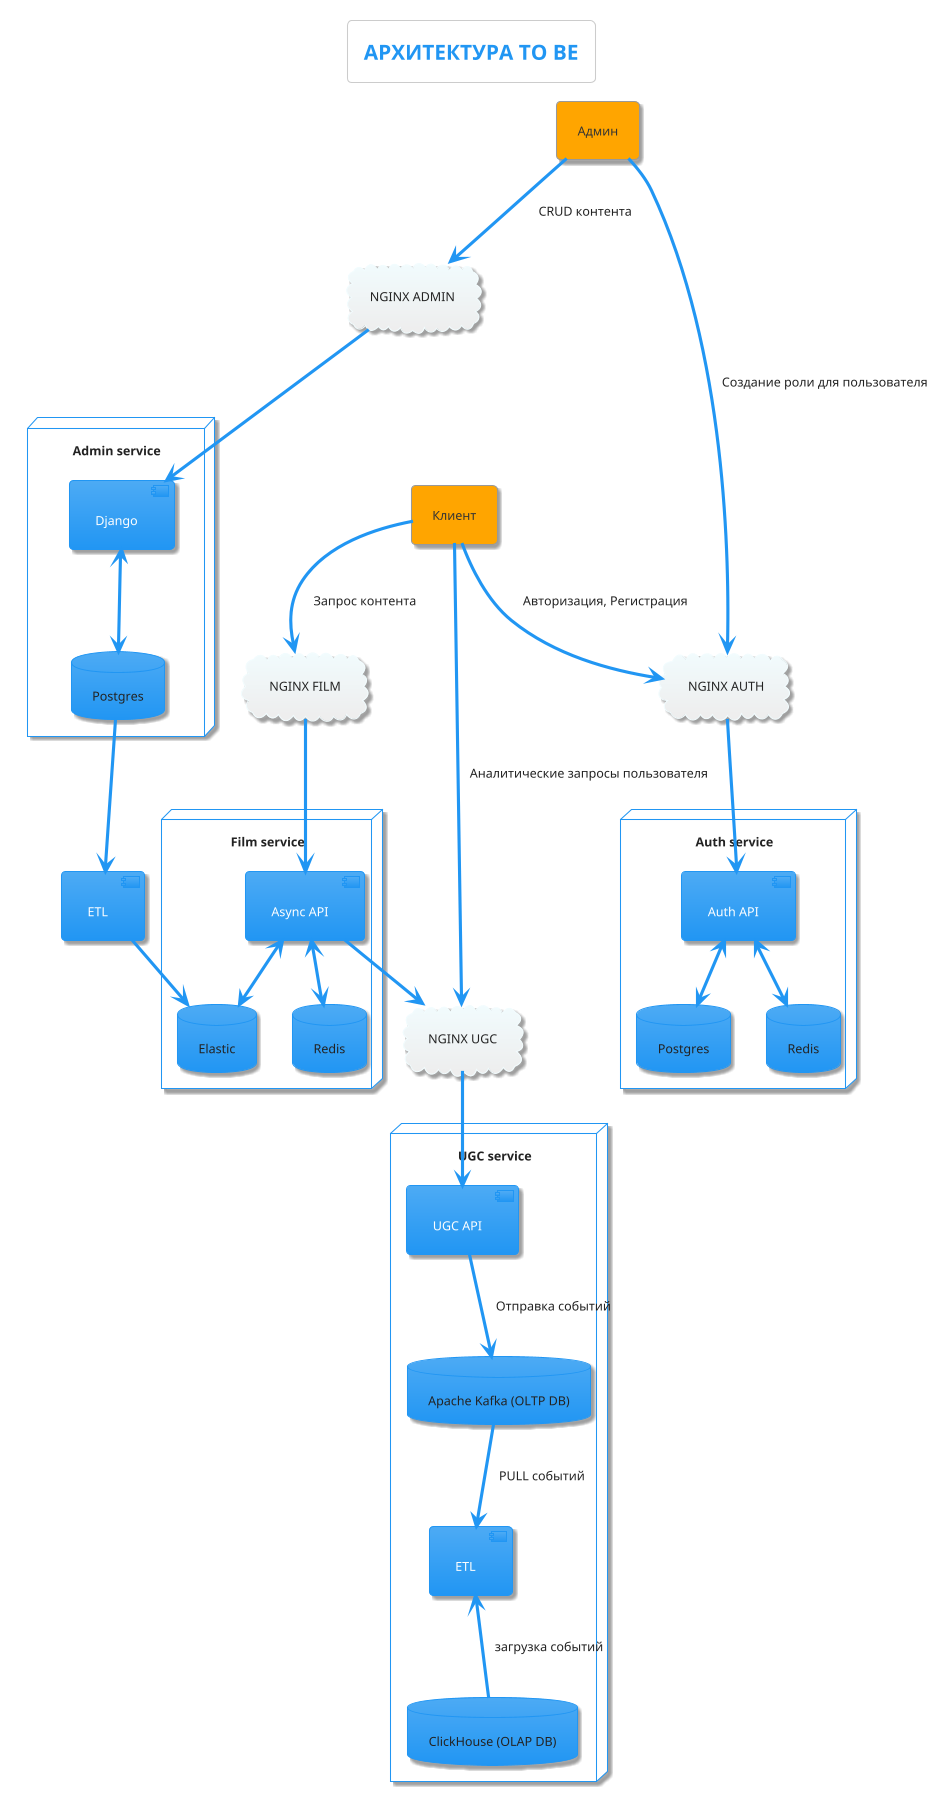 @startuml
!theme materia

title  АРХИТЕКТУРА ТO BE

agent Админ
agent Клиент
cloud "NGINX ADMIN" as nginx_admin
cloud "NGINX AUTH" as auth_nginx
cloud "NGINX FILM" as film_nginx
cloud "NGINX FILM" as film_nginx
cloud "NGINX UGC" as ugc_nginx

Админ --> nginx_admin: CRUD контента
Админ --> auth_nginx:  Создание роли для пользователя
Клиент --> auth_nginx:  Авторизация, Pегистрация
Клиент --> film_nginx:  Запрос контента
Клиент --> ugc_nginx:  Аналитические запросы пользователя


node "Admin service" as admin_service {
    component Django
    database Postgres as pg_admin
    Django <--> pg_admin
}

node "Auth service" as auth_service {
    component "Auth API" as auth_api
    database Postgres as pg_auth
    database Redis
    auth_api <--> pg_auth
    auth_api <--> Redis
}

node "Film service" as film_service {
    component "Async API" as async_api
    database Elastic
    database Redis as redis_film
    async_api <--> Elastic
    async_api <--> redis_film
}
node "UGC service" as  ugc_service {
    component "UGC API" as ugc_api
    database "Apache Kafka (OLTP DB)" as kafka
    component "ETL" as ugc_etl
    database "ClickHouse (OLAP DB)" as click_house
    ugc_api --> kafka:  "Отправка событий"
    kafka --> ugc_etl:  "PULL событий"
    ugc_etl <-- click_house:  "загрузка событий"
}
component "ETL" as etl_films
    pg_admin --> etl_films
    etl_films --> Elastic

nginx_admin --> Django
auth_nginx --> auth_api
film_nginx --> async_api
ugc_nginx --> ugc_api
async_api --> ugc_nginx
@enduml